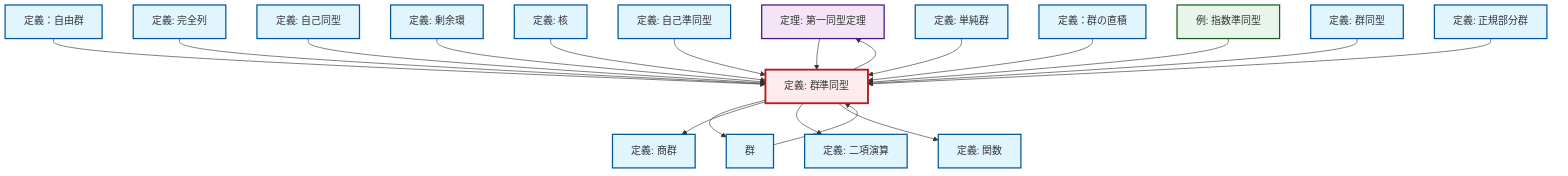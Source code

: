 graph TD
    classDef definition fill:#e1f5fe,stroke:#01579b,stroke-width:2px
    classDef theorem fill:#f3e5f5,stroke:#4a148c,stroke-width:2px
    classDef axiom fill:#fff3e0,stroke:#e65100,stroke-width:2px
    classDef example fill:#e8f5e9,stroke:#1b5e20,stroke-width:2px
    classDef current fill:#ffebee,stroke:#b71c1c,stroke-width:3px
    thm-first-isomorphism["定理: 第一同型定理"]:::theorem
    def-automorphism["定義: 自己同型"]:::definition
    def-quotient-group["定義: 商群"]:::definition
    def-direct-product["定義：群の直積"]:::definition
    def-quotient-ring["定義: 剰余環"]:::definition
    ex-exponential-homomorphism["例: 指数準同型"]:::example
    def-homomorphism["定義: 群準同型"]:::definition
    def-kernel["定義: 核"]:::definition
    def-group["群"]:::definition
    def-isomorphism["定義: 群同型"]:::definition
    def-binary-operation["定義: 二項演算"]:::definition
    def-function["定義: 関数"]:::definition
    def-endomorphism["定義: 自己準同型"]:::definition
    def-exact-sequence["定義: 完全列"]:::definition
    def-normal-subgroup["定義: 正規部分群"]:::definition
    def-simple-group["定義: 単純群"]:::definition
    def-free-group["定義：自由群"]:::definition
    def-homomorphism --> def-group
    def-homomorphism --> def-quotient-group
    def-free-group --> def-homomorphism
    thm-first-isomorphism --> def-homomorphism
    def-exact-sequence --> def-homomorphism
    def-homomorphism --> def-binary-operation
    def-automorphism --> def-homomorphism
    def-group --> def-homomorphism
    def-quotient-ring --> def-homomorphism
    def-kernel --> def-homomorphism
    def-homomorphism --> thm-first-isomorphism
    def-endomorphism --> def-homomorphism
    def-simple-group --> def-homomorphism
    def-homomorphism --> def-function
    def-direct-product --> def-homomorphism
    ex-exponential-homomorphism --> def-homomorphism
    def-isomorphism --> def-homomorphism
    def-normal-subgroup --> def-homomorphism
    class def-homomorphism current